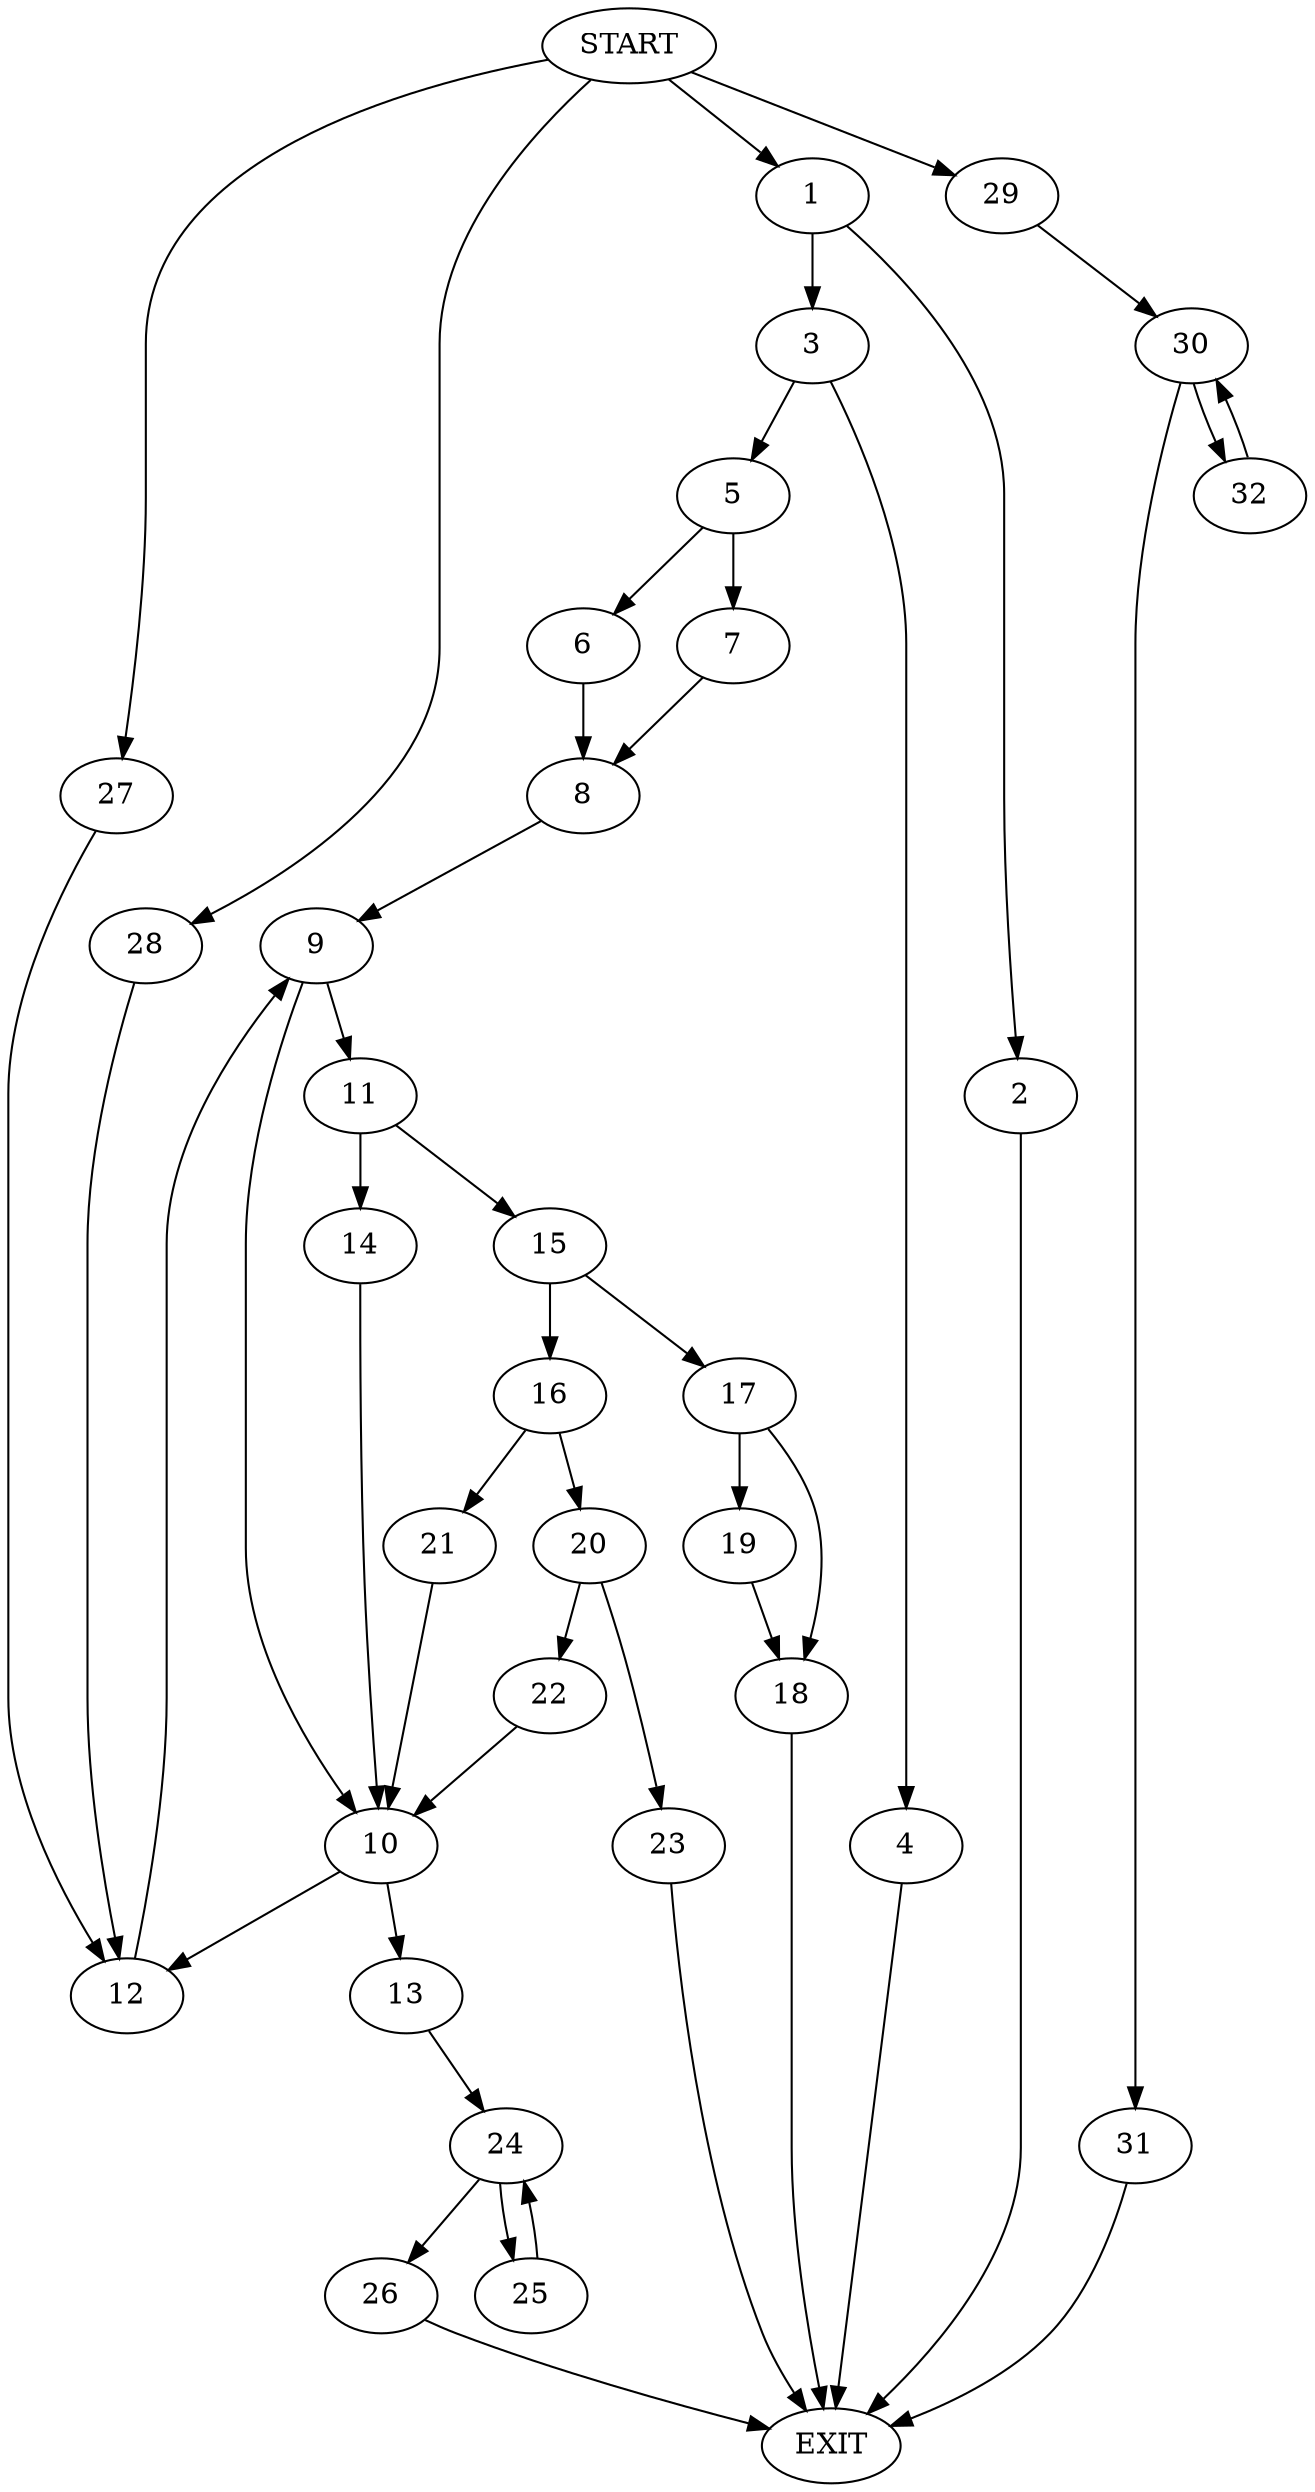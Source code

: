 digraph {
0 [label="START"]
33 [label="EXIT"]
0 -> 1
1 -> 2
1 -> 3
2 -> 33
3 -> 4
3 -> 5
4 -> 33
5 -> 6
5 -> 7
6 -> 8
7 -> 8
8 -> 9
9 -> 10
9 -> 11
10 -> 12
10 -> 13
11 -> 14
11 -> 15
14 -> 10
15 -> 16
15 -> 17
17 -> 18
17 -> 19
16 -> 20
16 -> 21
19 -> 18
18 -> 33
20 -> 22
20 -> 23
21 -> 10
23 -> 33
22 -> 10
12 -> 9
13 -> 24
24 -> 25
24 -> 26
26 -> 33
25 -> 24
0 -> 27
27 -> 12
0 -> 28
28 -> 12
0 -> 29
29 -> 30
30 -> 31
30 -> 32
31 -> 33
32 -> 30
}
